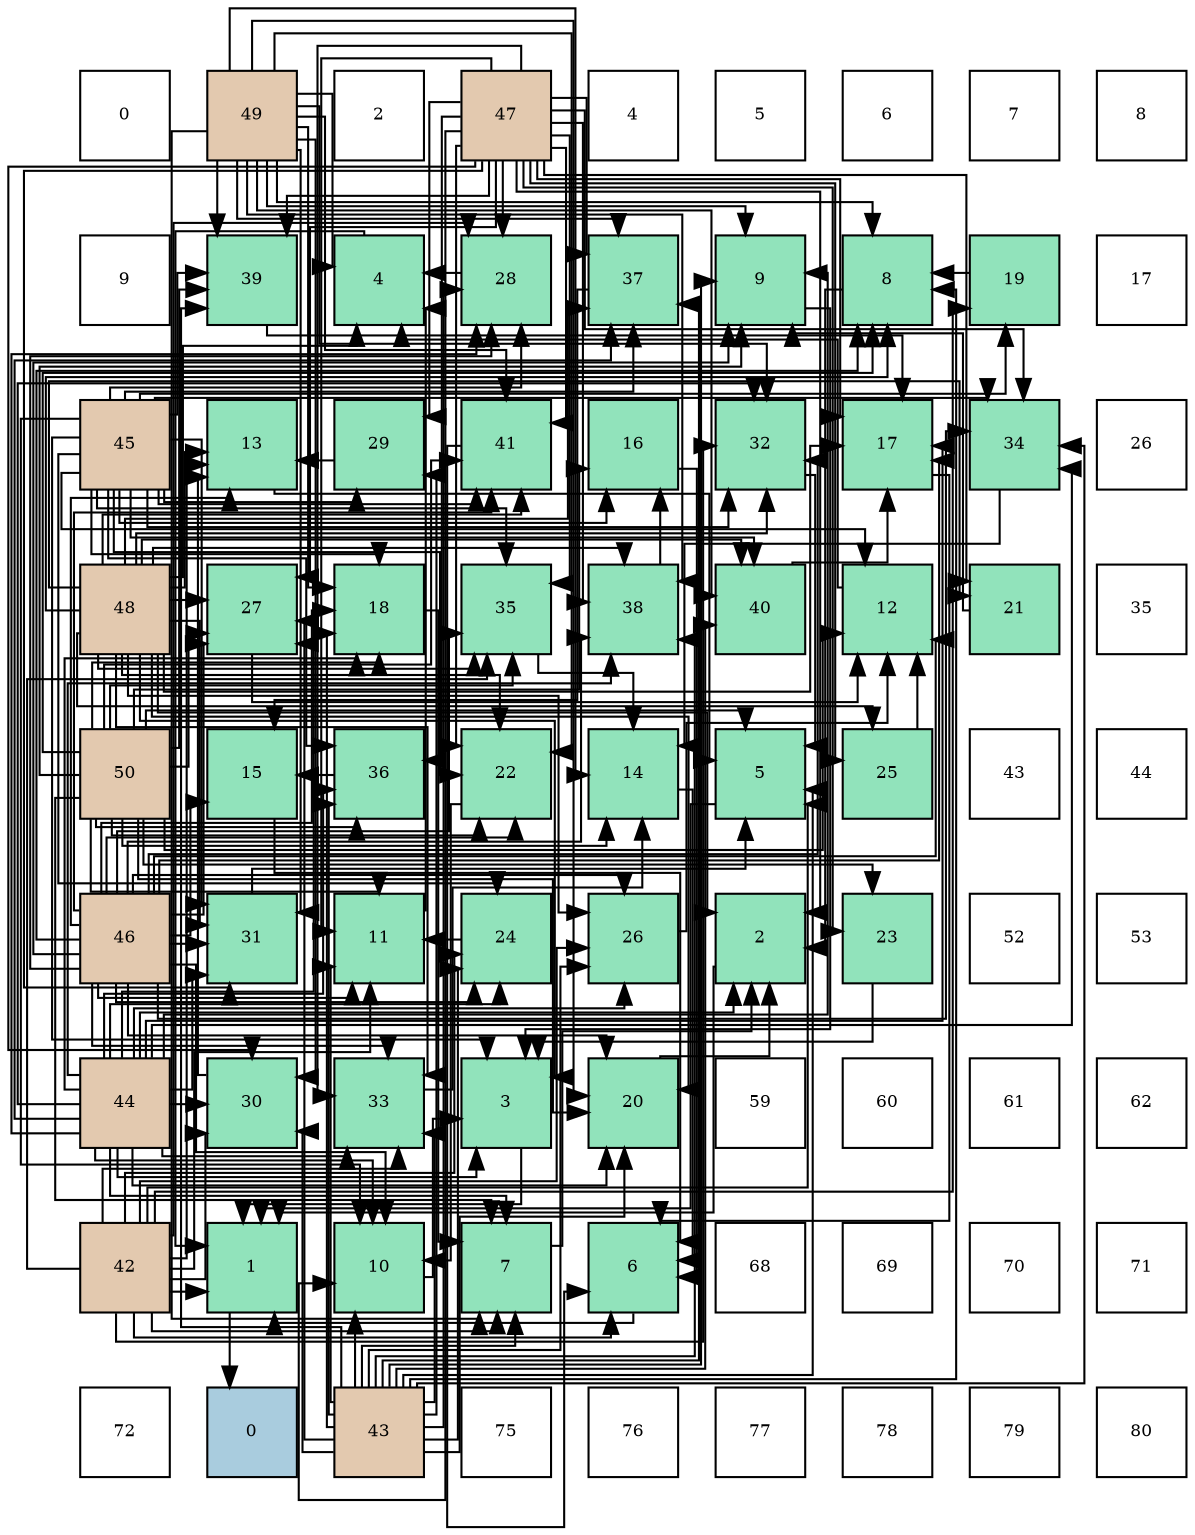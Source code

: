 digraph layout{
 rankdir=TB;
 splines=ortho;
 node [style=filled shape=square fixedsize=true width=0.6];
0[label="0", fontsize=8, fillcolor="#ffffff"];
1[label="49", fontsize=8, fillcolor="#e3c9af"];
2[label="2", fontsize=8, fillcolor="#ffffff"];
3[label="47", fontsize=8, fillcolor="#e3c9af"];
4[label="4", fontsize=8, fillcolor="#ffffff"];
5[label="5", fontsize=8, fillcolor="#ffffff"];
6[label="6", fontsize=8, fillcolor="#ffffff"];
7[label="7", fontsize=8, fillcolor="#ffffff"];
8[label="8", fontsize=8, fillcolor="#ffffff"];
9[label="9", fontsize=8, fillcolor="#ffffff"];
10[label="39", fontsize=8, fillcolor="#91e3bb"];
11[label="4", fontsize=8, fillcolor="#91e3bb"];
12[label="28", fontsize=8, fillcolor="#91e3bb"];
13[label="37", fontsize=8, fillcolor="#91e3bb"];
14[label="9", fontsize=8, fillcolor="#91e3bb"];
15[label="8", fontsize=8, fillcolor="#91e3bb"];
16[label="19", fontsize=8, fillcolor="#91e3bb"];
17[label="17", fontsize=8, fillcolor="#ffffff"];
18[label="45", fontsize=8, fillcolor="#e3c9af"];
19[label="13", fontsize=8, fillcolor="#91e3bb"];
20[label="29", fontsize=8, fillcolor="#91e3bb"];
21[label="41", fontsize=8, fillcolor="#91e3bb"];
22[label="16", fontsize=8, fillcolor="#91e3bb"];
23[label="32", fontsize=8, fillcolor="#91e3bb"];
24[label="17", fontsize=8, fillcolor="#91e3bb"];
25[label="34", fontsize=8, fillcolor="#91e3bb"];
26[label="26", fontsize=8, fillcolor="#ffffff"];
27[label="48", fontsize=8, fillcolor="#e3c9af"];
28[label="27", fontsize=8, fillcolor="#91e3bb"];
29[label="18", fontsize=8, fillcolor="#91e3bb"];
30[label="35", fontsize=8, fillcolor="#91e3bb"];
31[label="38", fontsize=8, fillcolor="#91e3bb"];
32[label="40", fontsize=8, fillcolor="#91e3bb"];
33[label="12", fontsize=8, fillcolor="#91e3bb"];
34[label="21", fontsize=8, fillcolor="#91e3bb"];
35[label="35", fontsize=8, fillcolor="#ffffff"];
36[label="50", fontsize=8, fillcolor="#e3c9af"];
37[label="15", fontsize=8, fillcolor="#91e3bb"];
38[label="36", fontsize=8, fillcolor="#91e3bb"];
39[label="22", fontsize=8, fillcolor="#91e3bb"];
40[label="14", fontsize=8, fillcolor="#91e3bb"];
41[label="5", fontsize=8, fillcolor="#91e3bb"];
42[label="25", fontsize=8, fillcolor="#91e3bb"];
43[label="43", fontsize=8, fillcolor="#ffffff"];
44[label="44", fontsize=8, fillcolor="#ffffff"];
45[label="46", fontsize=8, fillcolor="#e3c9af"];
46[label="31", fontsize=8, fillcolor="#91e3bb"];
47[label="11", fontsize=8, fillcolor="#91e3bb"];
48[label="24", fontsize=8, fillcolor="#91e3bb"];
49[label="26", fontsize=8, fillcolor="#91e3bb"];
50[label="2", fontsize=8, fillcolor="#91e3bb"];
51[label="23", fontsize=8, fillcolor="#91e3bb"];
52[label="52", fontsize=8, fillcolor="#ffffff"];
53[label="53", fontsize=8, fillcolor="#ffffff"];
54[label="44", fontsize=8, fillcolor="#e3c9af"];
55[label="30", fontsize=8, fillcolor="#91e3bb"];
56[label="33", fontsize=8, fillcolor="#91e3bb"];
57[label="3", fontsize=8, fillcolor="#91e3bb"];
58[label="20", fontsize=8, fillcolor="#91e3bb"];
59[label="59", fontsize=8, fillcolor="#ffffff"];
60[label="60", fontsize=8, fillcolor="#ffffff"];
61[label="61", fontsize=8, fillcolor="#ffffff"];
62[label="62", fontsize=8, fillcolor="#ffffff"];
63[label="42", fontsize=8, fillcolor="#e3c9af"];
64[label="1", fontsize=8, fillcolor="#91e3bb"];
65[label="10", fontsize=8, fillcolor="#91e3bb"];
66[label="7", fontsize=8, fillcolor="#91e3bb"];
67[label="6", fontsize=8, fillcolor="#91e3bb"];
68[label="68", fontsize=8, fillcolor="#ffffff"];
69[label="69", fontsize=8, fillcolor="#ffffff"];
70[label="70", fontsize=8, fillcolor="#ffffff"];
71[label="71", fontsize=8, fillcolor="#ffffff"];
72[label="72", fontsize=8, fillcolor="#ffffff"];
73[label="0", fontsize=8, fillcolor="#a9ccde"];
74[label="43", fontsize=8, fillcolor="#e3c9af"];
75[label="75", fontsize=8, fillcolor="#ffffff"];
76[label="76", fontsize=8, fillcolor="#ffffff"];
77[label="77", fontsize=8, fillcolor="#ffffff"];
78[label="78", fontsize=8, fillcolor="#ffffff"];
79[label="79", fontsize=8, fillcolor="#ffffff"];
80[label="80", fontsize=8, fillcolor="#ffffff"];
edge [constraint=false, style=vis];64 -> 73;
50 -> 64;
57 -> 64;
11 -> 64;
41 -> 64;
67 -> 64;
66 -> 50;
15 -> 50;
14 -> 57;
65 -> 57;
47 -> 11;
33 -> 11;
19 -> 41;
40 -> 67;
37 -> 67;
22 -> 67;
24 -> 67;
29 -> 66;
16 -> 15;
58 -> 50;
34 -> 14;
39 -> 65;
51 -> 57;
48 -> 47;
42 -> 33;
49 -> 33;
28 -> 33;
12 -> 11;
20 -> 19;
55 -> 19;
46 -> 41;
23 -> 41;
56 -> 40;
25 -> 40;
30 -> 40;
38 -> 37;
13 -> 37;
31 -> 22;
10 -> 24;
32 -> 24;
21 -> 67;
63 -> 64;
63 -> 41;
63 -> 67;
63 -> 66;
63 -> 47;
63 -> 19;
63 -> 16;
63 -> 48;
63 -> 49;
63 -> 12;
63 -> 55;
63 -> 23;
63 -> 56;
63 -> 30;
74 -> 41;
74 -> 66;
74 -> 15;
74 -> 14;
74 -> 65;
74 -> 47;
74 -> 29;
74 -> 58;
74 -> 48;
74 -> 49;
74 -> 28;
74 -> 12;
74 -> 20;
74 -> 55;
74 -> 56;
74 -> 25;
74 -> 38;
74 -> 13;
74 -> 31;
74 -> 10;
74 -> 32;
54 -> 50;
54 -> 57;
54 -> 66;
54 -> 14;
54 -> 65;
54 -> 24;
54 -> 29;
54 -> 58;
54 -> 48;
54 -> 49;
54 -> 28;
54 -> 12;
54 -> 55;
54 -> 46;
54 -> 23;
54 -> 56;
54 -> 25;
54 -> 38;
54 -> 13;
54 -> 31;
18 -> 57;
18 -> 65;
18 -> 33;
18 -> 22;
18 -> 29;
18 -> 16;
18 -> 39;
18 -> 48;
18 -> 12;
18 -> 20;
18 -> 46;
18 -> 23;
18 -> 25;
18 -> 30;
18 -> 38;
18 -> 13;
18 -> 10;
18 -> 32;
18 -> 21;
45 -> 15;
45 -> 14;
45 -> 65;
45 -> 47;
45 -> 33;
45 -> 19;
45 -> 37;
45 -> 24;
45 -> 29;
45 -> 58;
45 -> 39;
45 -> 48;
45 -> 49;
45 -> 28;
45 -> 12;
45 -> 46;
45 -> 23;
45 -> 56;
45 -> 25;
45 -> 30;
45 -> 31;
45 -> 21;
3 -> 50;
3 -> 65;
3 -> 47;
3 -> 24;
3 -> 34;
3 -> 39;
3 -> 51;
3 -> 42;
3 -> 28;
3 -> 12;
3 -> 20;
3 -> 55;
3 -> 46;
3 -> 56;
3 -> 25;
3 -> 30;
3 -> 38;
3 -> 13;
3 -> 31;
3 -> 10;
3 -> 21;
27 -> 50;
27 -> 57;
27 -> 11;
27 -> 15;
27 -> 19;
27 -> 24;
27 -> 58;
27 -> 34;
27 -> 39;
27 -> 42;
27 -> 49;
27 -> 28;
27 -> 46;
27 -> 23;
27 -> 56;
27 -> 30;
27 -> 13;
27 -> 31;
27 -> 32;
27 -> 21;
1 -> 11;
1 -> 66;
1 -> 15;
1 -> 14;
1 -> 40;
1 -> 29;
1 -> 58;
1 -> 39;
1 -> 55;
1 -> 46;
1 -> 23;
1 -> 13;
1 -> 31;
1 -> 10;
1 -> 32;
1 -> 21;
36 -> 41;
36 -> 66;
36 -> 15;
36 -> 14;
36 -> 47;
36 -> 33;
36 -> 40;
36 -> 22;
36 -> 29;
36 -> 58;
36 -> 39;
36 -> 51;
36 -> 28;
36 -> 30;
36 -> 38;
36 -> 10;
36 -> 21;
edge [constraint=true, style=invis];
0 -> 9 -> 18 -> 27 -> 36 -> 45 -> 54 -> 63 -> 72;
1 -> 10 -> 19 -> 28 -> 37 -> 46 -> 55 -> 64 -> 73;
2 -> 11 -> 20 -> 29 -> 38 -> 47 -> 56 -> 65 -> 74;
3 -> 12 -> 21 -> 30 -> 39 -> 48 -> 57 -> 66 -> 75;
4 -> 13 -> 22 -> 31 -> 40 -> 49 -> 58 -> 67 -> 76;
5 -> 14 -> 23 -> 32 -> 41 -> 50 -> 59 -> 68 -> 77;
6 -> 15 -> 24 -> 33 -> 42 -> 51 -> 60 -> 69 -> 78;
7 -> 16 -> 25 -> 34 -> 43 -> 52 -> 61 -> 70 -> 79;
8 -> 17 -> 26 -> 35 -> 44 -> 53 -> 62 -> 71 -> 80;
rank = same {0 -> 1 -> 2 -> 3 -> 4 -> 5 -> 6 -> 7 -> 8};
rank = same {9 -> 10 -> 11 -> 12 -> 13 -> 14 -> 15 -> 16 -> 17};
rank = same {18 -> 19 -> 20 -> 21 -> 22 -> 23 -> 24 -> 25 -> 26};
rank = same {27 -> 28 -> 29 -> 30 -> 31 -> 32 -> 33 -> 34 -> 35};
rank = same {36 -> 37 -> 38 -> 39 -> 40 -> 41 -> 42 -> 43 -> 44};
rank = same {45 -> 46 -> 47 -> 48 -> 49 -> 50 -> 51 -> 52 -> 53};
rank = same {54 -> 55 -> 56 -> 57 -> 58 -> 59 -> 60 -> 61 -> 62};
rank = same {63 -> 64 -> 65 -> 66 -> 67 -> 68 -> 69 -> 70 -> 71};
rank = same {72 -> 73 -> 74 -> 75 -> 76 -> 77 -> 78 -> 79 -> 80};
}